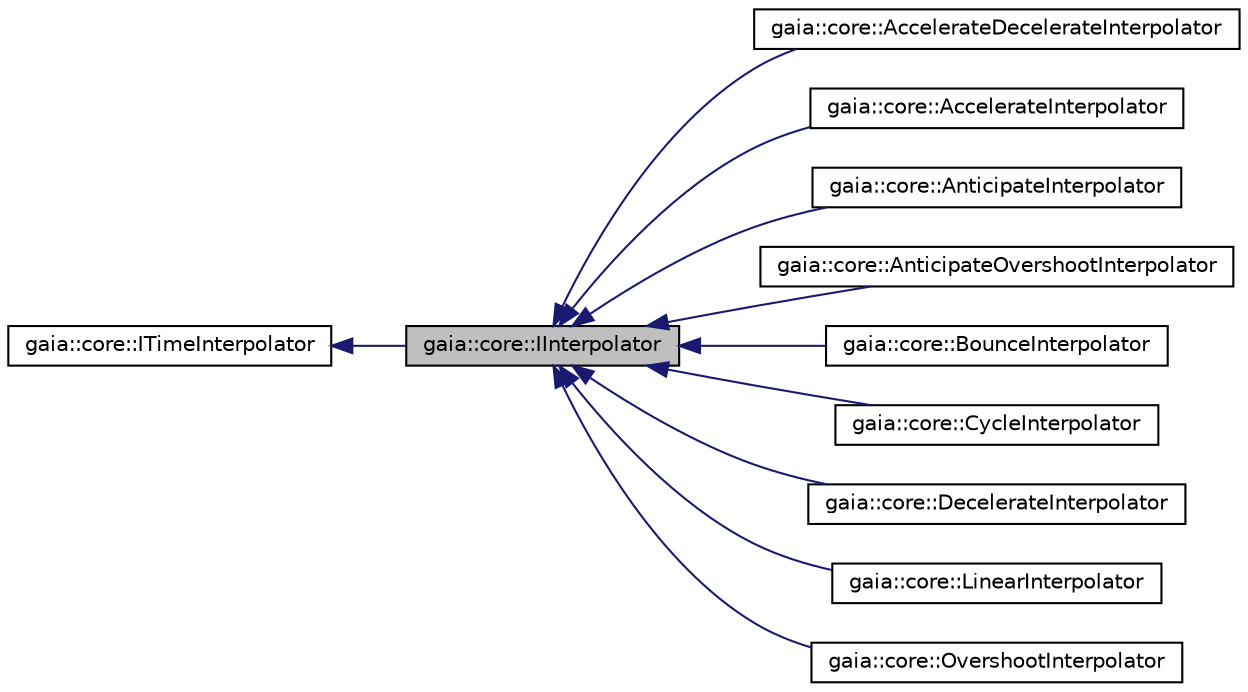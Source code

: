 digraph G
{
  edge [fontname="Helvetica",fontsize="10",labelfontname="Helvetica",labelfontsize="10"];
  node [fontname="Helvetica",fontsize="10",shape=record];
  rankdir=LR;
  Node1 [label="gaia::core::IInterpolator",height=0.2,width=0.4,color="black", fillcolor="grey75", style="filled" fontcolor="black"];
  Node2 -> Node1 [dir=back,color="midnightblue",fontsize="10",style="solid",fontname="Helvetica"];
  Node2 [label="gaia::core::ITimeInterpolator",height=0.2,width=0.4,color="black", fillcolor="white", style="filled",URL="$d3/dd6/classgaia_1_1core_1_1_i_time_interpolator.html",tooltip="A time interpolator defines the rate of change of an animation."];
  Node1 -> Node3 [dir=back,color="midnightblue",fontsize="10",style="solid",fontname="Helvetica"];
  Node3 [label="gaia::core::AccelerateDecelerateInterpolator",height=0.2,width=0.4,color="black", fillcolor="white", style="filled",URL="$dd/db1/classgaia_1_1core_1_1_accelerate_decelerate_interpolator.html",tooltip="An interpolator where the rate of change starts and ends slowly but accelerates through the middle..."];
  Node1 -> Node4 [dir=back,color="midnightblue",fontsize="10",style="solid",fontname="Helvetica"];
  Node4 [label="gaia::core::AccelerateInterpolator",height=0.2,width=0.4,color="black", fillcolor="white", style="filled",URL="$d9/d4b/classgaia_1_1core_1_1_accelerate_interpolator.html",tooltip="An interpolator where the rate of change starts out slowly and and then accelerates."];
  Node1 -> Node5 [dir=back,color="midnightblue",fontsize="10",style="solid",fontname="Helvetica"];
  Node5 [label="gaia::core::AnticipateInterpolator",height=0.2,width=0.4,color="black", fillcolor="white", style="filled",URL="$de/d66/classgaia_1_1core_1_1_anticipate_interpolator.html",tooltip="An interpolator where the change starts backward then flings forward."];
  Node1 -> Node6 [dir=back,color="midnightblue",fontsize="10",style="solid",fontname="Helvetica"];
  Node6 [label="gaia::core::AnticipateOvershootInterpolator",height=0.2,width=0.4,color="black", fillcolor="white", style="filled",URL="$dc/d6e/classgaia_1_1core_1_1_anticipate_overshoot_interpolator.html",tooltip="An interpolator where the change starts backward then flings forward and overshoots the target value ..."];
  Node1 -> Node7 [dir=back,color="midnightblue",fontsize="10",style="solid",fontname="Helvetica"];
  Node7 [label="gaia::core::BounceInterpolator",height=0.2,width=0.4,color="black", fillcolor="white", style="filled",URL="$d3/d38/classgaia_1_1core_1_1_bounce_interpolator.html",tooltip="An interpolator where the change bounces at the end."];
  Node1 -> Node8 [dir=back,color="midnightblue",fontsize="10",style="solid",fontname="Helvetica"];
  Node8 [label="gaia::core::CycleInterpolator",height=0.2,width=0.4,color="black", fillcolor="white", style="filled",URL="$d2/d0a/classgaia_1_1core_1_1_cycle_interpolator.html",tooltip="Repeats the animation for a specified number of cycles."];
  Node1 -> Node9 [dir=back,color="midnightblue",fontsize="10",style="solid",fontname="Helvetica"];
  Node9 [label="gaia::core::DecelerateInterpolator",height=0.2,width=0.4,color="black", fillcolor="white", style="filled",URL="$de/da1/classgaia_1_1core_1_1_decelerate_interpolator.html",tooltip="An interpolator where the rate of change starts out quickly and and then decelerates."];
  Node1 -> Node10 [dir=back,color="midnightblue",fontsize="10",style="solid",fontname="Helvetica"];
  Node10 [label="gaia::core::LinearInterpolator",height=0.2,width=0.4,color="black", fillcolor="white", style="filled",URL="$d6/d46/classgaia_1_1core_1_1_linear_interpolator.html",tooltip="An interpolator where the rate of change is constant."];
  Node1 -> Node11 [dir=back,color="midnightblue",fontsize="10",style="solid",fontname="Helvetica"];
  Node11 [label="gaia::core::OvershootInterpolator",height=0.2,width=0.4,color="black", fillcolor="white", style="filled",URL="$d9/d84/classgaia_1_1core_1_1_overshoot_interpolator.html",tooltip="An interpolator where the change flings forward and overshoots the last value then comes back..."];
}
